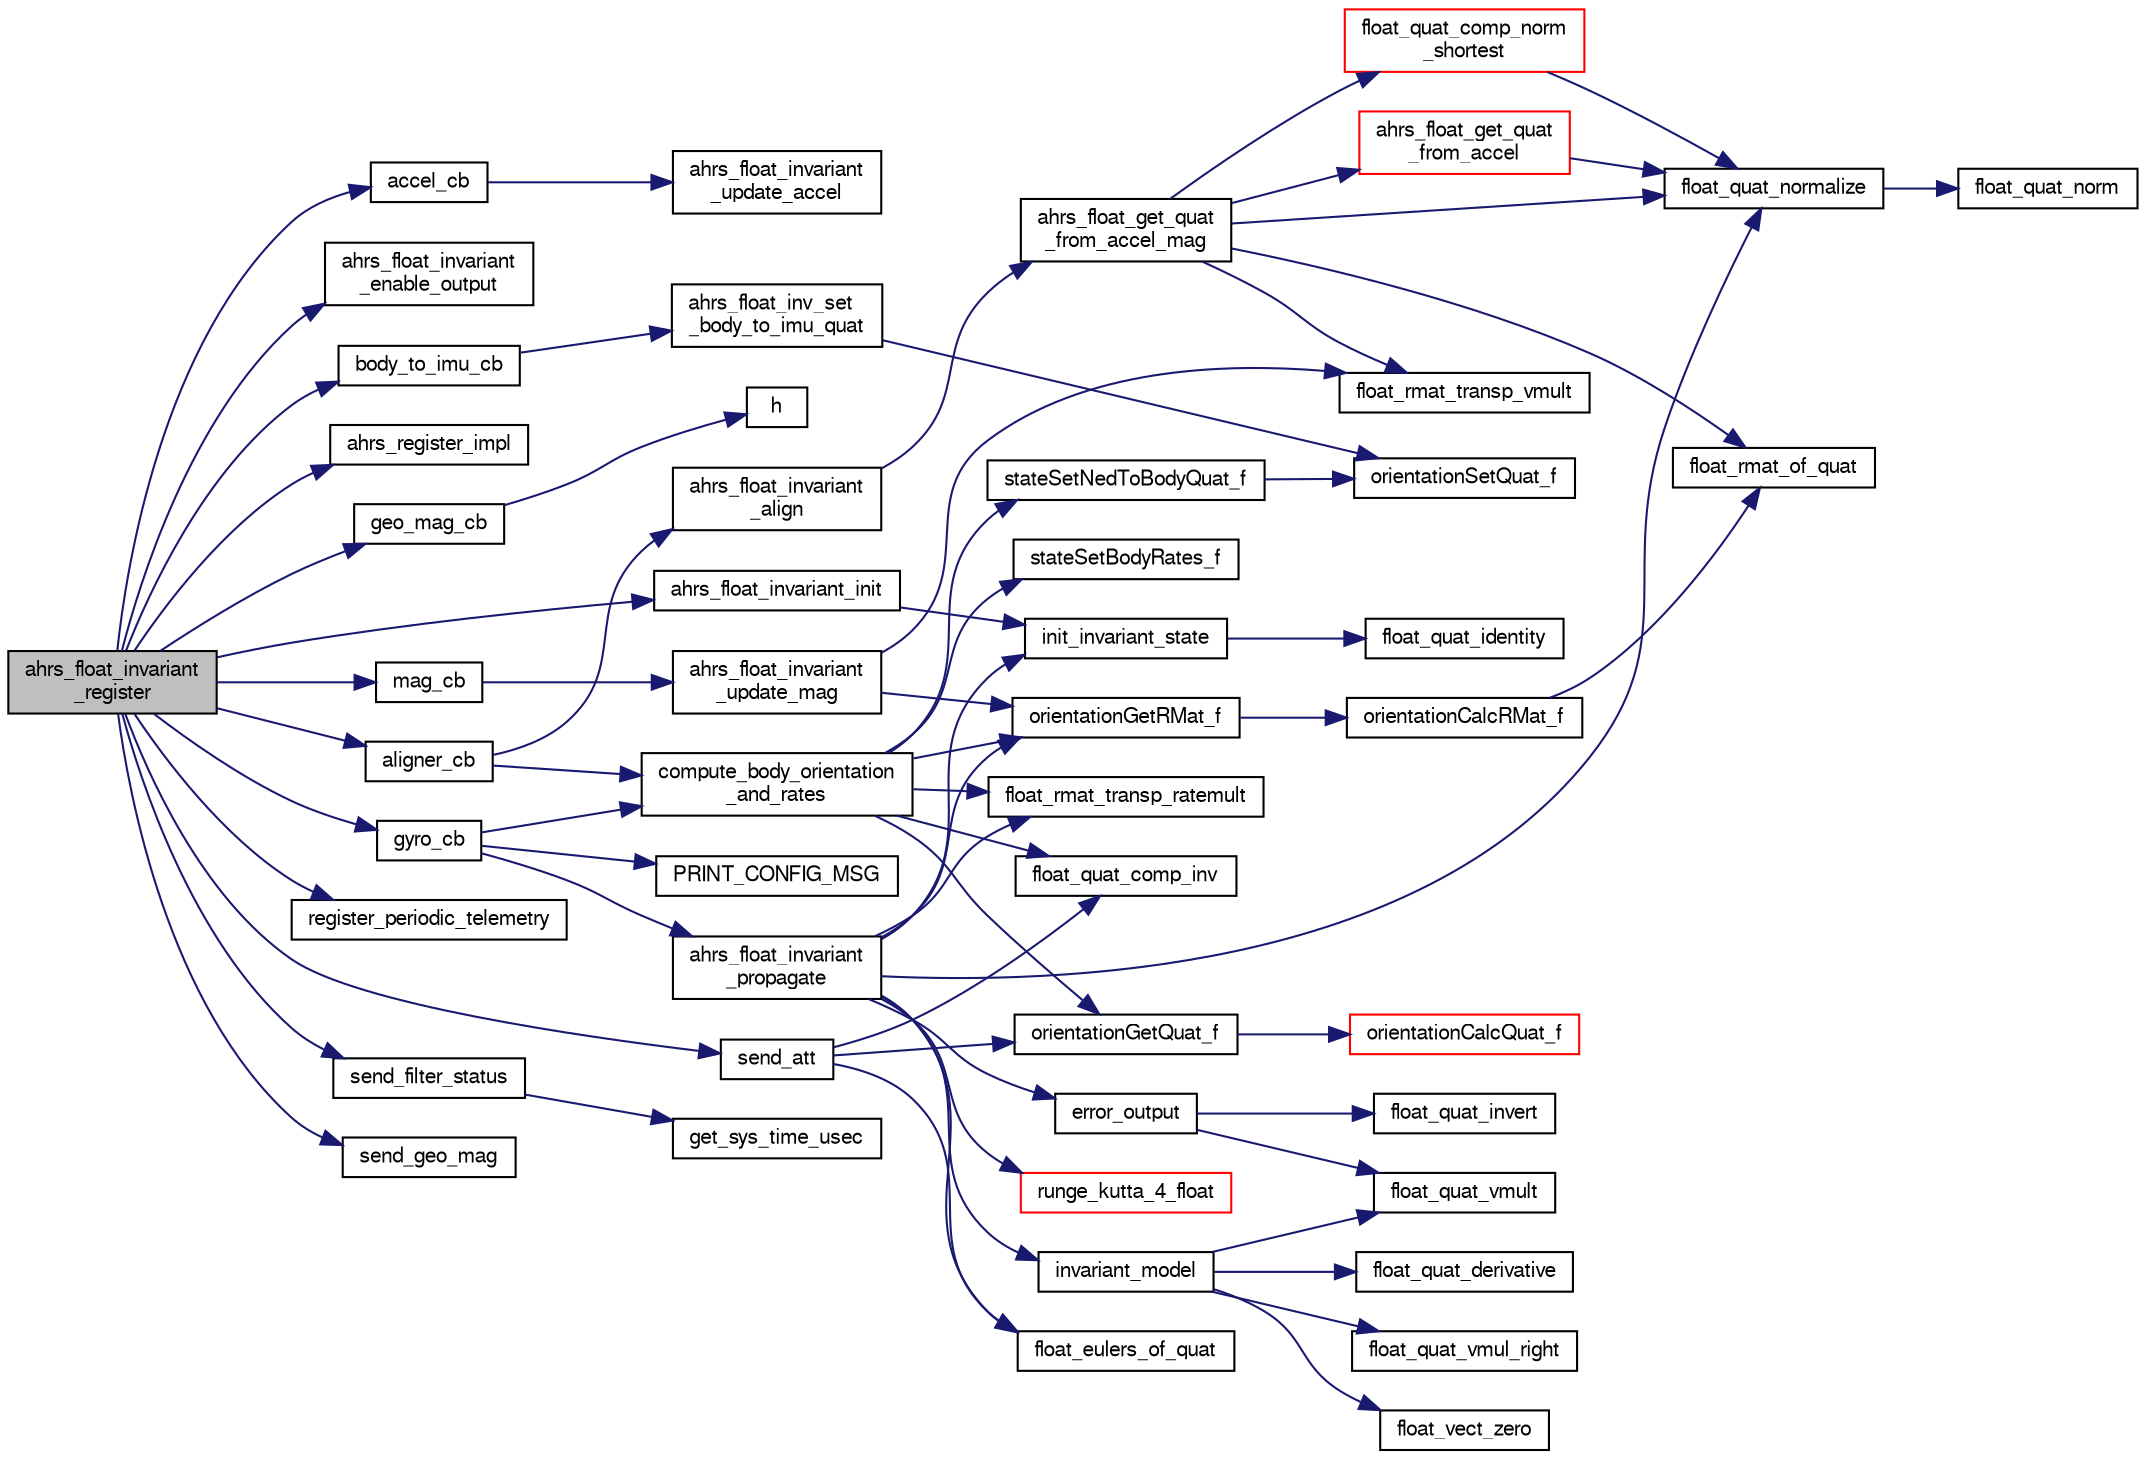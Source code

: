 digraph "ahrs_float_invariant_register"
{
  edge [fontname="FreeSans",fontsize="10",labelfontname="FreeSans",labelfontsize="10"];
  node [fontname="FreeSans",fontsize="10",shape=record];
  rankdir="LR";
  Node1 [label="ahrs_float_invariant\l_register",height=0.2,width=0.4,color="black", fillcolor="grey75", style="filled", fontcolor="black"];
  Node1 -> Node2 [color="midnightblue",fontsize="10",style="solid",fontname="FreeSans"];
  Node2 [label="accel_cb",height=0.2,width=0.4,color="black", fillcolor="white", style="filled",URL="$ahrs__float__invariant__wrapper_8c.html#aacd6b1869f263f90a6f1fbe777a87793"];
  Node2 -> Node3 [color="midnightblue",fontsize="10",style="solid",fontname="FreeSans"];
  Node3 [label="ahrs_float_invariant\l_update_accel",height=0.2,width=0.4,color="black", fillcolor="white", style="filled",URL="$ahrs__float__invariant_8c.html#adf04601dfa1d9de3b52a803d96f5ed2a"];
  Node1 -> Node4 [color="midnightblue",fontsize="10",style="solid",fontname="FreeSans"];
  Node4 [label="ahrs_float_invariant\l_enable_output",height=0.2,width=0.4,color="black", fillcolor="white", style="filled",URL="$ahrs__float__invariant__wrapper_8c.html#acde602ba3d2f60b53ed5df45d5663b7a"];
  Node1 -> Node5 [color="midnightblue",fontsize="10",style="solid",fontname="FreeSans"];
  Node5 [label="ahrs_float_invariant_init",height=0.2,width=0.4,color="black", fillcolor="white", style="filled",URL="$ahrs__float__invariant_8c.html#ab5d132b80575171fde6e0cbcfbba025a"];
  Node5 -> Node6 [color="midnightblue",fontsize="10",style="solid",fontname="FreeSans"];
  Node6 [label="init_invariant_state",height=0.2,width=0.4,color="black", fillcolor="white", style="filled",URL="$ahrs__float__invariant_8c.html#a5be5e848a4326763bf2bf0ab5ec053b5"];
  Node6 -> Node7 [color="midnightblue",fontsize="10",style="solid",fontname="FreeSans"];
  Node7 [label="float_quat_identity",height=0.2,width=0.4,color="black", fillcolor="white", style="filled",URL="$group__math__algebra__float.html#ga0f036208343a764a0c1616264dbe31ca",tooltip="initialises a quaternion to identity "];
  Node1 -> Node8 [color="midnightblue",fontsize="10",style="solid",fontname="FreeSans"];
  Node8 [label="ahrs_register_impl",height=0.2,width=0.4,color="black", fillcolor="white", style="filled",URL="$ahrs_8c.html#a3d1e9af59a49b4a13e84adbb37d0efec",tooltip="Register an AHRS implementation. "];
  Node1 -> Node9 [color="midnightblue",fontsize="10",style="solid",fontname="FreeSans"];
  Node9 [label="aligner_cb",height=0.2,width=0.4,color="black", fillcolor="white", style="filled",URL="$ahrs__float__invariant__wrapper_8c.html#abb508f672663ab1485eae5b9e1799f21"];
  Node9 -> Node10 [color="midnightblue",fontsize="10",style="solid",fontname="FreeSans"];
  Node10 [label="ahrs_float_invariant\l_align",height=0.2,width=0.4,color="black", fillcolor="white", style="filled",URL="$ahrs__float__invariant_8c.html#a4111f176cb3e28593c2ff388169a86f9"];
  Node10 -> Node11 [color="midnightblue",fontsize="10",style="solid",fontname="FreeSans"];
  Node11 [label="ahrs_float_get_quat\l_from_accel_mag",height=0.2,width=0.4,color="black", fillcolor="white", style="filled",URL="$ahrs__float__utils_8h.html#a417a9a4e580b992140640e70992a2a01"];
  Node11 -> Node12 [color="midnightblue",fontsize="10",style="solid",fontname="FreeSans"];
  Node12 [label="ahrs_float_get_quat\l_from_accel",height=0.2,width=0.4,color="red", fillcolor="white", style="filled",URL="$ahrs__float__utils_8h.html#ab9b9f47127bec250cb42814794dda184",tooltip="Compute a quaternion representing roll and pitch from an accelerometer measurement. "];
  Node12 -> Node13 [color="midnightblue",fontsize="10",style="solid",fontname="FreeSans"];
  Node13 [label="float_quat_normalize",height=0.2,width=0.4,color="black", fillcolor="white", style="filled",URL="$group__math__algebra__float.html#ga010393da7c94f197d0161a0071862041"];
  Node13 -> Node14 [color="midnightblue",fontsize="10",style="solid",fontname="FreeSans"];
  Node14 [label="float_quat_norm",height=0.2,width=0.4,color="black", fillcolor="white", style="filled",URL="$group__math__algebra__float.html#gaf58947a2590837aa85077d42d99fb112"];
  Node11 -> Node15 [color="midnightblue",fontsize="10",style="solid",fontname="FreeSans"];
  Node15 [label="float_rmat_of_quat",height=0.2,width=0.4,color="black", fillcolor="white", style="filled",URL="$group__math__algebra__float.html#ga4f32e245bb37ef9fdf43872080f63fbc"];
  Node11 -> Node16 [color="midnightblue",fontsize="10",style="solid",fontname="FreeSans"];
  Node16 [label="float_rmat_transp_vmult",height=0.2,width=0.4,color="black", fillcolor="white", style="filled",URL="$group__math__algebra__float.html#gac852ba0c3ec48acfd8abaefbf933d4b6",tooltip="rotate 3D vector by transposed rotation matrix. "];
  Node11 -> Node13 [color="midnightblue",fontsize="10",style="solid",fontname="FreeSans"];
  Node11 -> Node17 [color="midnightblue",fontsize="10",style="solid",fontname="FreeSans"];
  Node17 [label="float_quat_comp_norm\l_shortest",height=0.2,width=0.4,color="red", fillcolor="white", style="filled",URL="$group__math__algebra__float.html#ga1046209eec005141af05e1098b559487",tooltip="Composition (multiplication) of two quaternions with normalization. "];
  Node17 -> Node13 [color="midnightblue",fontsize="10",style="solid",fontname="FreeSans"];
  Node9 -> Node18 [color="midnightblue",fontsize="10",style="solid",fontname="FreeSans"];
  Node18 [label="compute_body_orientation\l_and_rates",height=0.2,width=0.4,color="black", fillcolor="white", style="filled",URL="$ahrs__float__invariant__wrapper_8c.html#a2e90a05e5a4ca369d0308bb72e68171d",tooltip="Compute body orientation and rates from imu orientation and rates. "];
  Node18 -> Node19 [color="midnightblue",fontsize="10",style="solid",fontname="FreeSans"];
  Node19 [label="orientationGetQuat_f",height=0.2,width=0.4,color="black", fillcolor="white", style="filled",URL="$group__math__orientation__representation.html#ga4bc38966bac43e1f55b2f042d8f2e411",tooltip="Get vehicle body attitude quaternion (float). "];
  Node19 -> Node20 [color="midnightblue",fontsize="10",style="solid",fontname="FreeSans"];
  Node20 [label="orientationCalcQuat_f",height=0.2,width=0.4,color="red", fillcolor="white", style="filled",URL="$group__math__orientation__representation.html#ga33edf7d5bd278bed617fb5aa88559dc2"];
  Node18 -> Node21 [color="midnightblue",fontsize="10",style="solid",fontname="FreeSans"];
  Node21 [label="float_quat_comp_inv",height=0.2,width=0.4,color="black", fillcolor="white", style="filled",URL="$group__math__algebra__float.html#ga30fe06f92cef3aa377a52b95d641ed5a",tooltip="Composition (multiplication) of two quaternions. "];
  Node18 -> Node22 [color="midnightblue",fontsize="10",style="solid",fontname="FreeSans"];
  Node22 [label="stateSetNedToBodyQuat_f",height=0.2,width=0.4,color="black", fillcolor="white", style="filled",URL="$group__state__attitude.html#ga08c015e6feca07c5c0976f1d2d28c31e",tooltip="Set vehicle body attitude from quaternion (float). "];
  Node22 -> Node23 [color="midnightblue",fontsize="10",style="solid",fontname="FreeSans"];
  Node23 [label="orientationSetQuat_f",height=0.2,width=0.4,color="black", fillcolor="white", style="filled",URL="$group__math__orientation__representation.html#ga35d21d17eb2d2ef8352f0aceb8ad7001",tooltip="Set vehicle body attitude from quaternion (float). "];
  Node18 -> Node24 [color="midnightblue",fontsize="10",style="solid",fontname="FreeSans"];
  Node24 [label="orientationGetRMat_f",height=0.2,width=0.4,color="black", fillcolor="white", style="filled",URL="$group__math__orientation__representation.html#gadad1660d6ec48c67423b76622ce80b51",tooltip="Get vehicle body attitude rotation matrix (float). "];
  Node24 -> Node25 [color="midnightblue",fontsize="10",style="solid",fontname="FreeSans"];
  Node25 [label="orientationCalcRMat_f",height=0.2,width=0.4,color="black", fillcolor="white", style="filled",URL="$group__math__orientation__representation.html#ga3394d93b976378bb5c9ddea8d7960eeb"];
  Node25 -> Node15 [color="midnightblue",fontsize="10",style="solid",fontname="FreeSans"];
  Node18 -> Node26 [color="midnightblue",fontsize="10",style="solid",fontname="FreeSans"];
  Node26 [label="float_rmat_transp_ratemult",height=0.2,width=0.4,color="black", fillcolor="white", style="filled",URL="$group__math__algebra__float.html#gaaf793c59eaba758a63cf467c377ea532",tooltip="rotate anglular rates by transposed rotation matrix. "];
  Node18 -> Node27 [color="midnightblue",fontsize="10",style="solid",fontname="FreeSans"];
  Node27 [label="stateSetBodyRates_f",height=0.2,width=0.4,color="black", fillcolor="white", style="filled",URL="$group__state__rate.html#ga81d506386a5e2842d7e37cb6e1dbf252",tooltip="Set vehicle body angular rate (float). "];
  Node1 -> Node28 [color="midnightblue",fontsize="10",style="solid",fontname="FreeSans"];
  Node28 [label="body_to_imu_cb",height=0.2,width=0.4,color="black", fillcolor="white", style="filled",URL="$ahrs__float__invariant__wrapper_8c.html#ab5f6300c213088a4ea0598baafb5e736"];
  Node28 -> Node29 [color="midnightblue",fontsize="10",style="solid",fontname="FreeSans"];
  Node29 [label="ahrs_float_inv_set\l_body_to_imu_quat",height=0.2,width=0.4,color="black", fillcolor="white", style="filled",URL="$ahrs__float__invariant_8c.html#a5d42aa512bbdfec115ec173eec6de40d"];
  Node29 -> Node23 [color="midnightblue",fontsize="10",style="solid",fontname="FreeSans"];
  Node1 -> Node30 [color="midnightblue",fontsize="10",style="solid",fontname="FreeSans"];
  Node30 [label="geo_mag_cb",height=0.2,width=0.4,color="black", fillcolor="white", style="filled",URL="$ahrs__float__invariant__wrapper_8c.html#ab4e8744a32b22245ff10f367b2b7c6b3"];
  Node30 -> Node31 [color="midnightblue",fontsize="10",style="solid",fontname="FreeSans"];
  Node31 [label="h",height=0.2,width=0.4,color="black", fillcolor="white", style="filled",URL="$UKF__Wind__Estimator_8c.html#a1b540e52aff26922bc43ff126fa35270"];
  Node1 -> Node32 [color="midnightblue",fontsize="10",style="solid",fontname="FreeSans"];
  Node32 [label="gyro_cb",height=0.2,width=0.4,color="black", fillcolor="white", style="filled",URL="$ahrs__float__invariant__wrapper_8c.html#a47e1ea35fdb43af72537c6c9f38b889d",tooltip="Call ahrs_float_invariant_propagate on new gyro measurements. "];
  Node32 -> Node33 [color="midnightblue",fontsize="10",style="solid",fontname="FreeSans"];
  Node33 [label="PRINT_CONFIG_MSG",height=0.2,width=0.4,color="black", fillcolor="white", style="filled",URL="$ins__vectornav_8c.html#aa01d3425df2eb0f33ced38c9d8fa8f05"];
  Node32 -> Node34 [color="midnightblue",fontsize="10",style="solid",fontname="FreeSans"];
  Node34 [label="ahrs_float_invariant\l_propagate",height=0.2,width=0.4,color="black", fillcolor="white", style="filled",URL="$ahrs__float__invariant_8c.html#ace7071aaa0f0096495824e48e2e240ff"];
  Node34 -> Node35 [color="midnightblue",fontsize="10",style="solid",fontname="FreeSans"];
  Node35 [label="error_output",height=0.2,width=0.4,color="black", fillcolor="white", style="filled",URL="$ahrs__float__invariant_8c.html#a87598eb88ed06febda6397f5fbb5c937",tooltip="Compute correction vectors E = ( ŷ - y ) LE, ME, NE, OE : ( gain matrix * error ) ..."];
  Node35 -> Node36 [color="midnightblue",fontsize="10",style="solid",fontname="FreeSans"];
  Node36 [label="float_quat_invert",height=0.2,width=0.4,color="black", fillcolor="white", style="filled",URL="$group__math__algebra__float.html#gacd71810b99ae462101d967468d0dcb25"];
  Node35 -> Node37 [color="midnightblue",fontsize="10",style="solid",fontname="FreeSans"];
  Node37 [label="float_quat_vmult",height=0.2,width=0.4,color="black", fillcolor="white", style="filled",URL="$group__math__algebra__float.html#gaba11f83e0b801a4b10a5f4b417eca171",tooltip="rotate 3D vector by quaternion. "];
  Node34 -> Node38 [color="midnightblue",fontsize="10",style="solid",fontname="FreeSans"];
  Node38 [label="float_eulers_of_quat",height=0.2,width=0.4,color="black", fillcolor="white", style="filled",URL="$group__math__algebra__float.html#gacd48accfe6eaac320b0d651d894e1db8",tooltip="euler rotation &#39;ZYX&#39; "];
  Node34 -> Node13 [color="midnightblue",fontsize="10",style="solid",fontname="FreeSans"];
  Node34 -> Node26 [color="midnightblue",fontsize="10",style="solid",fontname="FreeSans"];
  Node34 -> Node6 [color="midnightblue",fontsize="10",style="solid",fontname="FreeSans"];
  Node34 -> Node39 [color="midnightblue",fontsize="10",style="solid",fontname="FreeSans"];
  Node39 [label="invariant_model",height=0.2,width=0.4,color="black", fillcolor="white", style="filled",URL="$ahrs__float__invariant_8c.html#a8f6d3b43296e7262f60dbe9083ff92f1",tooltip="Compute dynamic mode. "];
  Node39 -> Node40 [color="midnightblue",fontsize="10",style="solid",fontname="FreeSans"];
  Node40 [label="float_quat_derivative",height=0.2,width=0.4,color="black", fillcolor="white", style="filled",URL="$group__math__algebra__float.html#gaf9863ba4e0718dd826af1bf1bf891aaa",tooltip="Quaternion derivative from rotational velocity. "];
  Node39 -> Node41 [color="midnightblue",fontsize="10",style="solid",fontname="FreeSans"];
  Node41 [label="float_quat_vmul_right",height=0.2,width=0.4,color="black", fillcolor="white", style="filled",URL="$ahrs__float__invariant_8c.html#a1f54c7682a956a0c095b152276bf60cf",tooltip="Right multiplication by a quaternion. "];
  Node39 -> Node37 [color="midnightblue",fontsize="10",style="solid",fontname="FreeSans"];
  Node39 -> Node42 [color="midnightblue",fontsize="10",style="solid",fontname="FreeSans"];
  Node42 [label="float_vect_zero",height=0.2,width=0.4,color="black", fillcolor="white", style="filled",URL="$group__math__algebra__float.html#ga132a789820c2d2610906e87120af9d18",tooltip="a = 0 "];
  Node34 -> Node24 [color="midnightblue",fontsize="10",style="solid",fontname="FreeSans"];
  Node34 -> Node43 [color="midnightblue",fontsize="10",style="solid",fontname="FreeSans"];
  Node43 [label="runge_kutta_4_float",height=0.2,width=0.4,color="red", fillcolor="white", style="filled",URL="$pprz__rk__float_8h.html#aec82ad92b63bfd3f0b29d2c2b9e926a5",tooltip="Fourth-Order Runge-Kutta. "];
  Node32 -> Node18 [color="midnightblue",fontsize="10",style="solid",fontname="FreeSans"];
  Node1 -> Node44 [color="midnightblue",fontsize="10",style="solid",fontname="FreeSans"];
  Node44 [label="mag_cb",height=0.2,width=0.4,color="black", fillcolor="white", style="filled",URL="$ahrs__float__invariant__wrapper_8c.html#a49cc1e545848b85016af530049991c02"];
  Node44 -> Node45 [color="midnightblue",fontsize="10",style="solid",fontname="FreeSans"];
  Node45 [label="ahrs_float_invariant\l_update_mag",height=0.2,width=0.4,color="black", fillcolor="white", style="filled",URL="$ahrs__float__invariant_8c.html#af934d0ab33f95b74c4a59bcf3532d736"];
  Node45 -> Node16 [color="midnightblue",fontsize="10",style="solid",fontname="FreeSans"];
  Node45 -> Node24 [color="midnightblue",fontsize="10",style="solid",fontname="FreeSans"];
  Node1 -> Node46 [color="midnightblue",fontsize="10",style="solid",fontname="FreeSans"];
  Node46 [label="register_periodic_telemetry",height=0.2,width=0.4,color="black", fillcolor="white", style="filled",URL="$telemetry_8c.html#a8b8cf43739f06c54d16370c141b541a0",tooltip="Register a telemetry callback function. "];
  Node1 -> Node47 [color="midnightblue",fontsize="10",style="solid",fontname="FreeSans"];
  Node47 [label="send_att",height=0.2,width=0.4,color="black", fillcolor="white", style="filled",URL="$ahrs__float__invariant__wrapper_8c.html#ae9244e1c3c685a32cc7ac97134ea6f6d"];
  Node47 -> Node38 [color="midnightblue",fontsize="10",style="solid",fontname="FreeSans"];
  Node47 -> Node19 [color="midnightblue",fontsize="10",style="solid",fontname="FreeSans"];
  Node47 -> Node21 [color="midnightblue",fontsize="10",style="solid",fontname="FreeSans"];
  Node1 -> Node48 [color="midnightblue",fontsize="10",style="solid",fontname="FreeSans"];
  Node48 [label="send_filter_status",height=0.2,width=0.4,color="black", fillcolor="white", style="filled",URL="$ahrs__float__invariant__wrapper_8c.html#a85585514fc863f0407a3f5e85ad9d398"];
  Node48 -> Node49 [color="midnightblue",fontsize="10",style="solid",fontname="FreeSans"];
  Node49 [label="get_sys_time_usec",height=0.2,width=0.4,color="black", fillcolor="white", style="filled",URL="$chibios_2mcu__periph_2sys__time__arch_8c.html#a7ddfef1f78a56c6b4c4c536b5d670bfb",tooltip="Get the time in microseconds since startup. "];
  Node1 -> Node50 [color="midnightblue",fontsize="10",style="solid",fontname="FreeSans"];
  Node50 [label="send_geo_mag",height=0.2,width=0.4,color="black", fillcolor="white", style="filled",URL="$ahrs__float__invariant__wrapper_8c.html#a75bc5b3d5a5f89d58c4127b5d729599a"];
}
